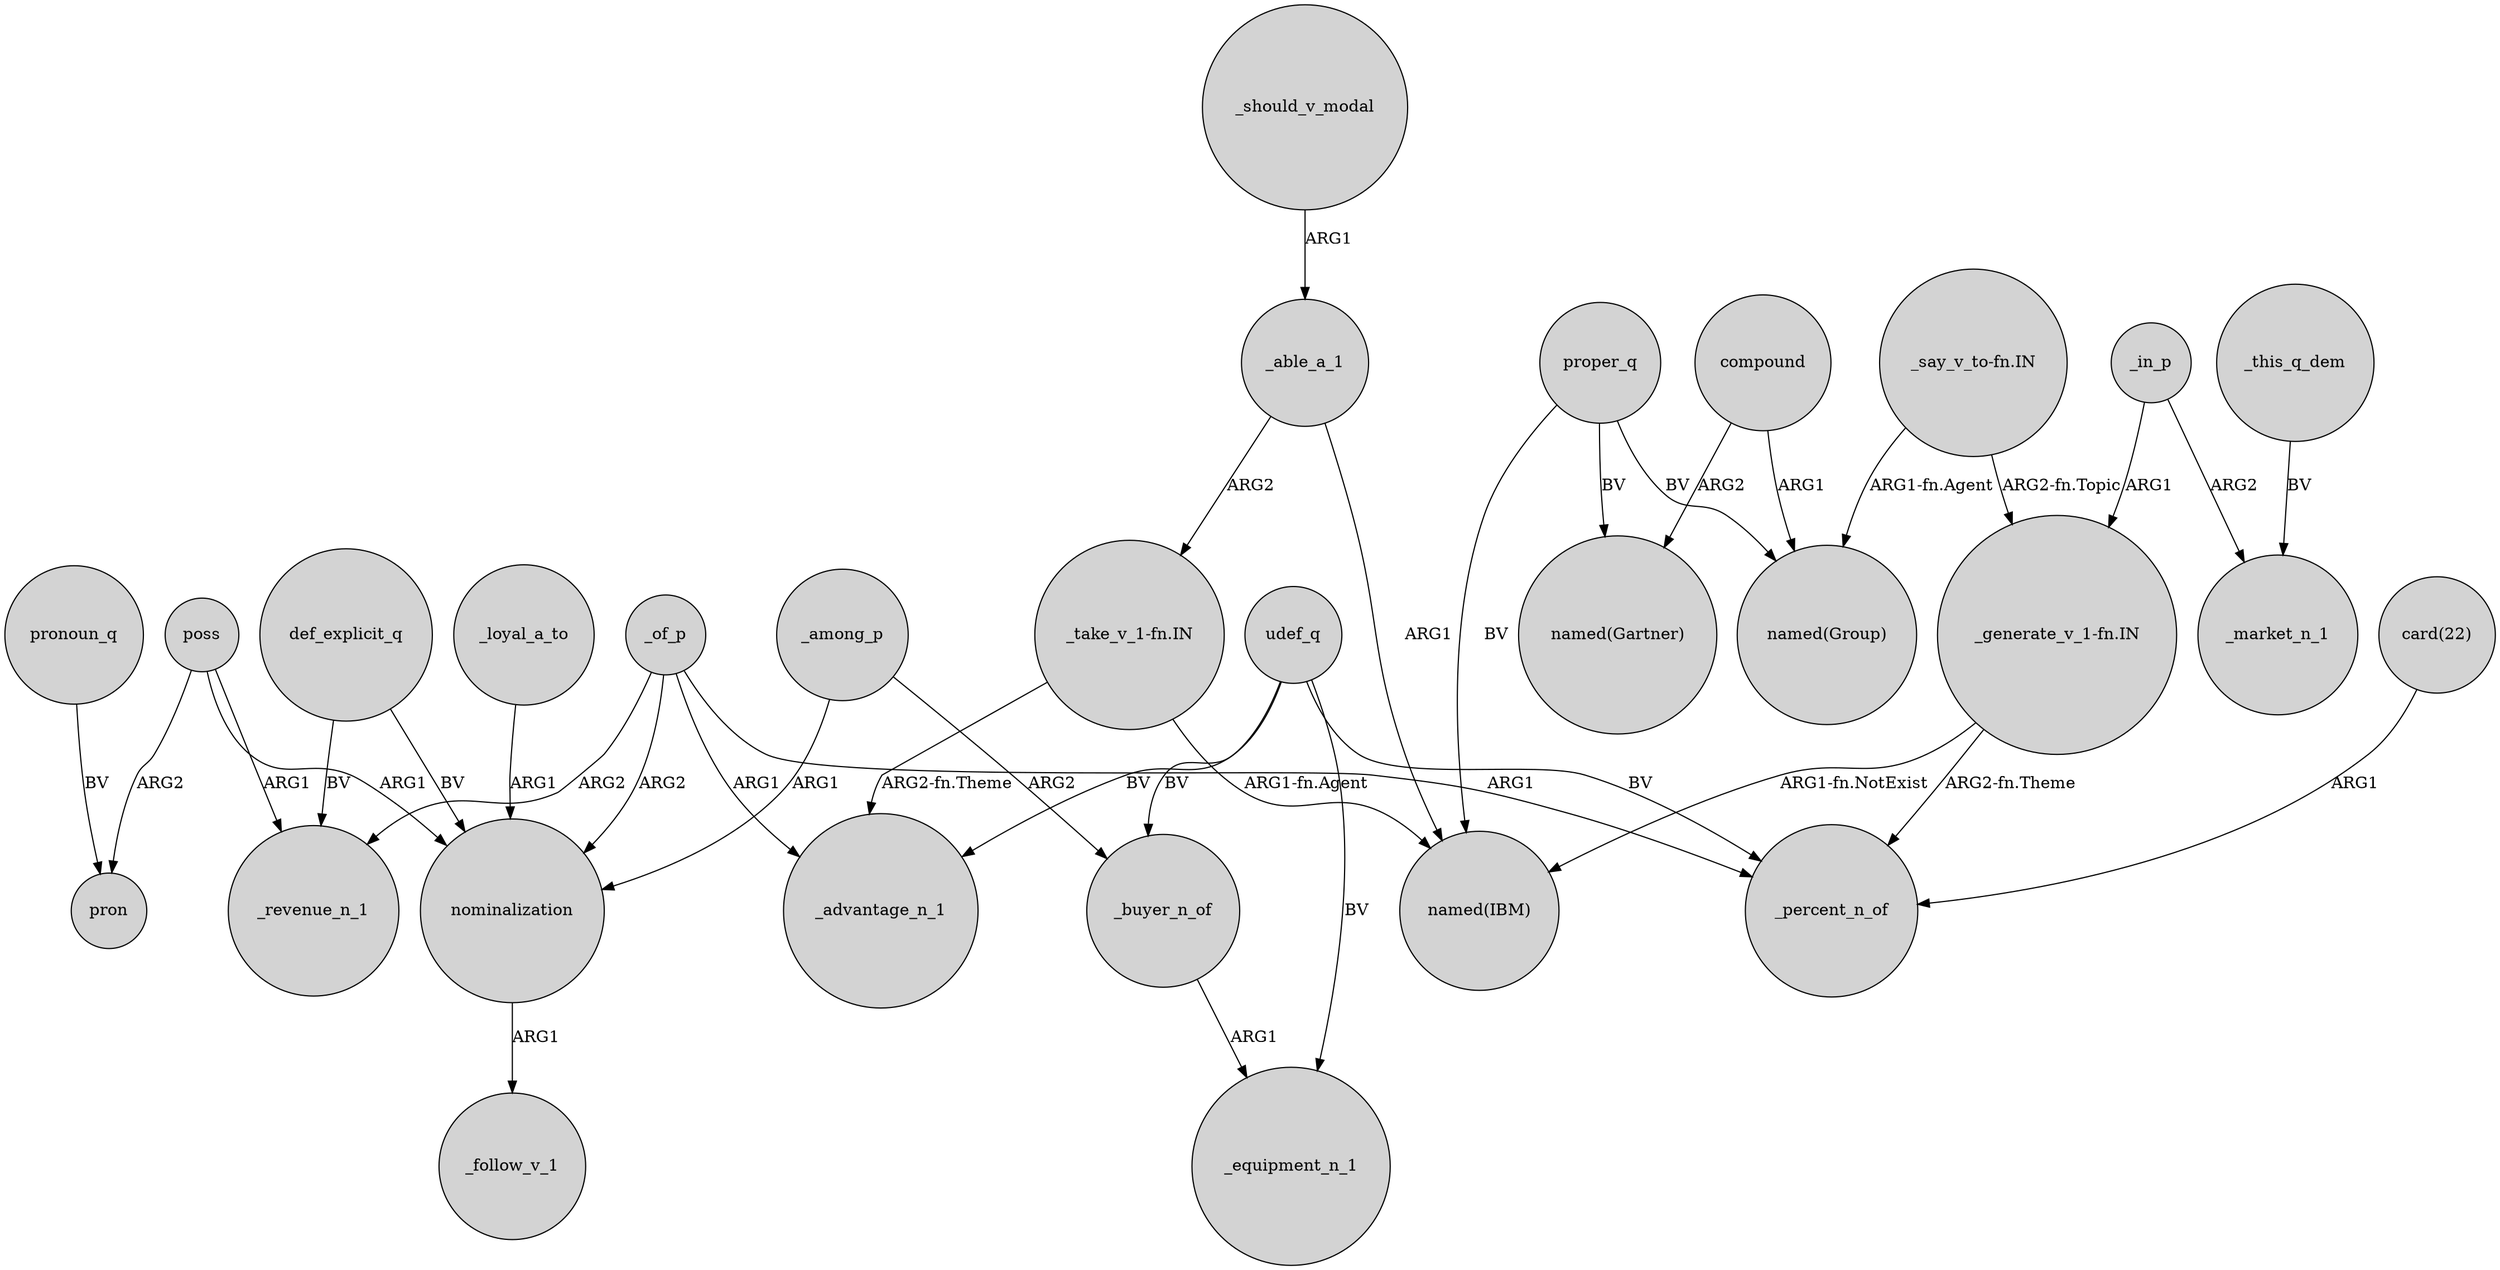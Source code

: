 digraph {
	node [shape=circle style=filled]
	_should_v_modal -> _able_a_1 [label=ARG1]
	_of_p -> _advantage_n_1 [label=ARG1]
	udef_q -> _equipment_n_1 [label=BV]
	_able_a_1 -> "_take_v_1-fn.IN" [label=ARG2]
	nominalization -> _follow_v_1 [label=ARG1]
	poss -> pron [label=ARG2]
	_among_p -> nominalization [label=ARG1]
	udef_q -> _buyer_n_of [label=BV]
	_this_q_dem -> _market_n_1 [label=BV]
	proper_q -> "named(IBM)" [label=BV]
	udef_q -> _advantage_n_1 [label=BV]
	compound -> "named(Gartner)" [label=ARG2]
	"_say_v_to-fn.IN" -> "_generate_v_1-fn.IN" [label="ARG2-fn.Topic"]
	poss -> nominalization [label=ARG1]
	compound -> "named(Group)" [label=ARG1]
	_of_p -> _percent_n_of [label=ARG1]
	poss -> _revenue_n_1 [label=ARG1]
	pronoun_q -> pron [label=BV]
	_of_p -> _revenue_n_1 [label=ARG2]
	_buyer_n_of -> _equipment_n_1 [label=ARG1]
	"_generate_v_1-fn.IN" -> "named(IBM)" [label="ARG1-fn.NotExist"]
	def_explicit_q -> _revenue_n_1 [label=BV]
	_of_p -> nominalization [label=ARG2]
	_able_a_1 -> "named(IBM)" [label=ARG1]
	proper_q -> "named(Gartner)" [label=BV]
	_loyal_a_to -> nominalization [label=ARG1]
	_in_p -> _market_n_1 [label=ARG2]
	"_take_v_1-fn.IN" -> _advantage_n_1 [label="ARG2-fn.Theme"]
	def_explicit_q -> nominalization [label=BV]
	"_take_v_1-fn.IN" -> "named(IBM)" [label="ARG1-fn.Agent"]
	proper_q -> "named(Group)" [label=BV]
	udef_q -> _percent_n_of [label=BV]
	"_generate_v_1-fn.IN" -> _percent_n_of [label="ARG2-fn.Theme"]
	_in_p -> "_generate_v_1-fn.IN" [label=ARG1]
	"card(22)" -> _percent_n_of [label=ARG1]
	"_say_v_to-fn.IN" -> "named(Group)" [label="ARG1-fn.Agent"]
	_among_p -> _buyer_n_of [label=ARG2]
}
